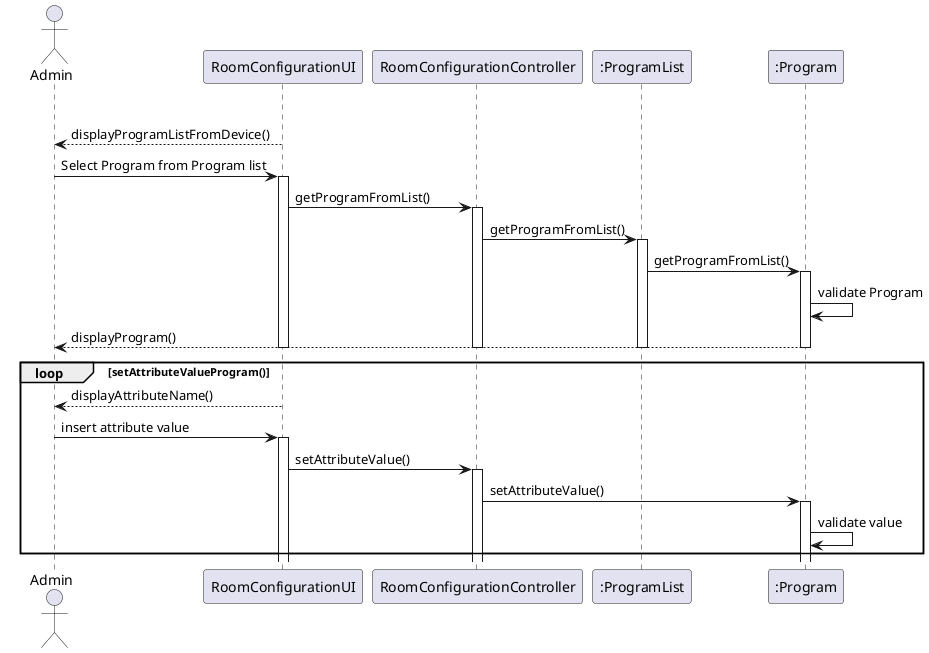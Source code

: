 @startuml
actor Admin
alt if the Device is Programmable
    RoomConfigurationUI --> Admin:displayProgramListFromDevice()
    Admin -> RoomConfigurationUI: Select Program from Program list
    activate RoomConfigurationUI
    RoomConfigurationUI -> RoomConfigurationController: getProgramFromList()
    activate RoomConfigurationController
    RoomConfigurationController -> ":ProgramList": getProgramFromList()
    activate ":ProgramList"
    ":ProgramList"->":Program": getProgramFromList()
    activate ":Program"
    ":Program" -> ":Program": validate Program
    ":Program" --> Admin: displayProgram()
        deactivate ":Program"
    deactivate ":ProgramList"
    deactivate RoomConfigurationController
    deactivate RoomConfigurationUI
    loop setAttributeValueProgram()
    RoomConfigurationUI-->Admin: displayAttributeName()
    Admin->RoomConfigurationUI: insert attribute value
    activate RoomConfigurationUI
    RoomConfigurationUI->RoomConfigurationController:setAttributeValue()
    activate "RoomConfigurationController"
        RoomConfigurationController->":Program":setAttributeValue()
        activate ":Program"
        ":Program"->":Program":validate value

end

@enduml